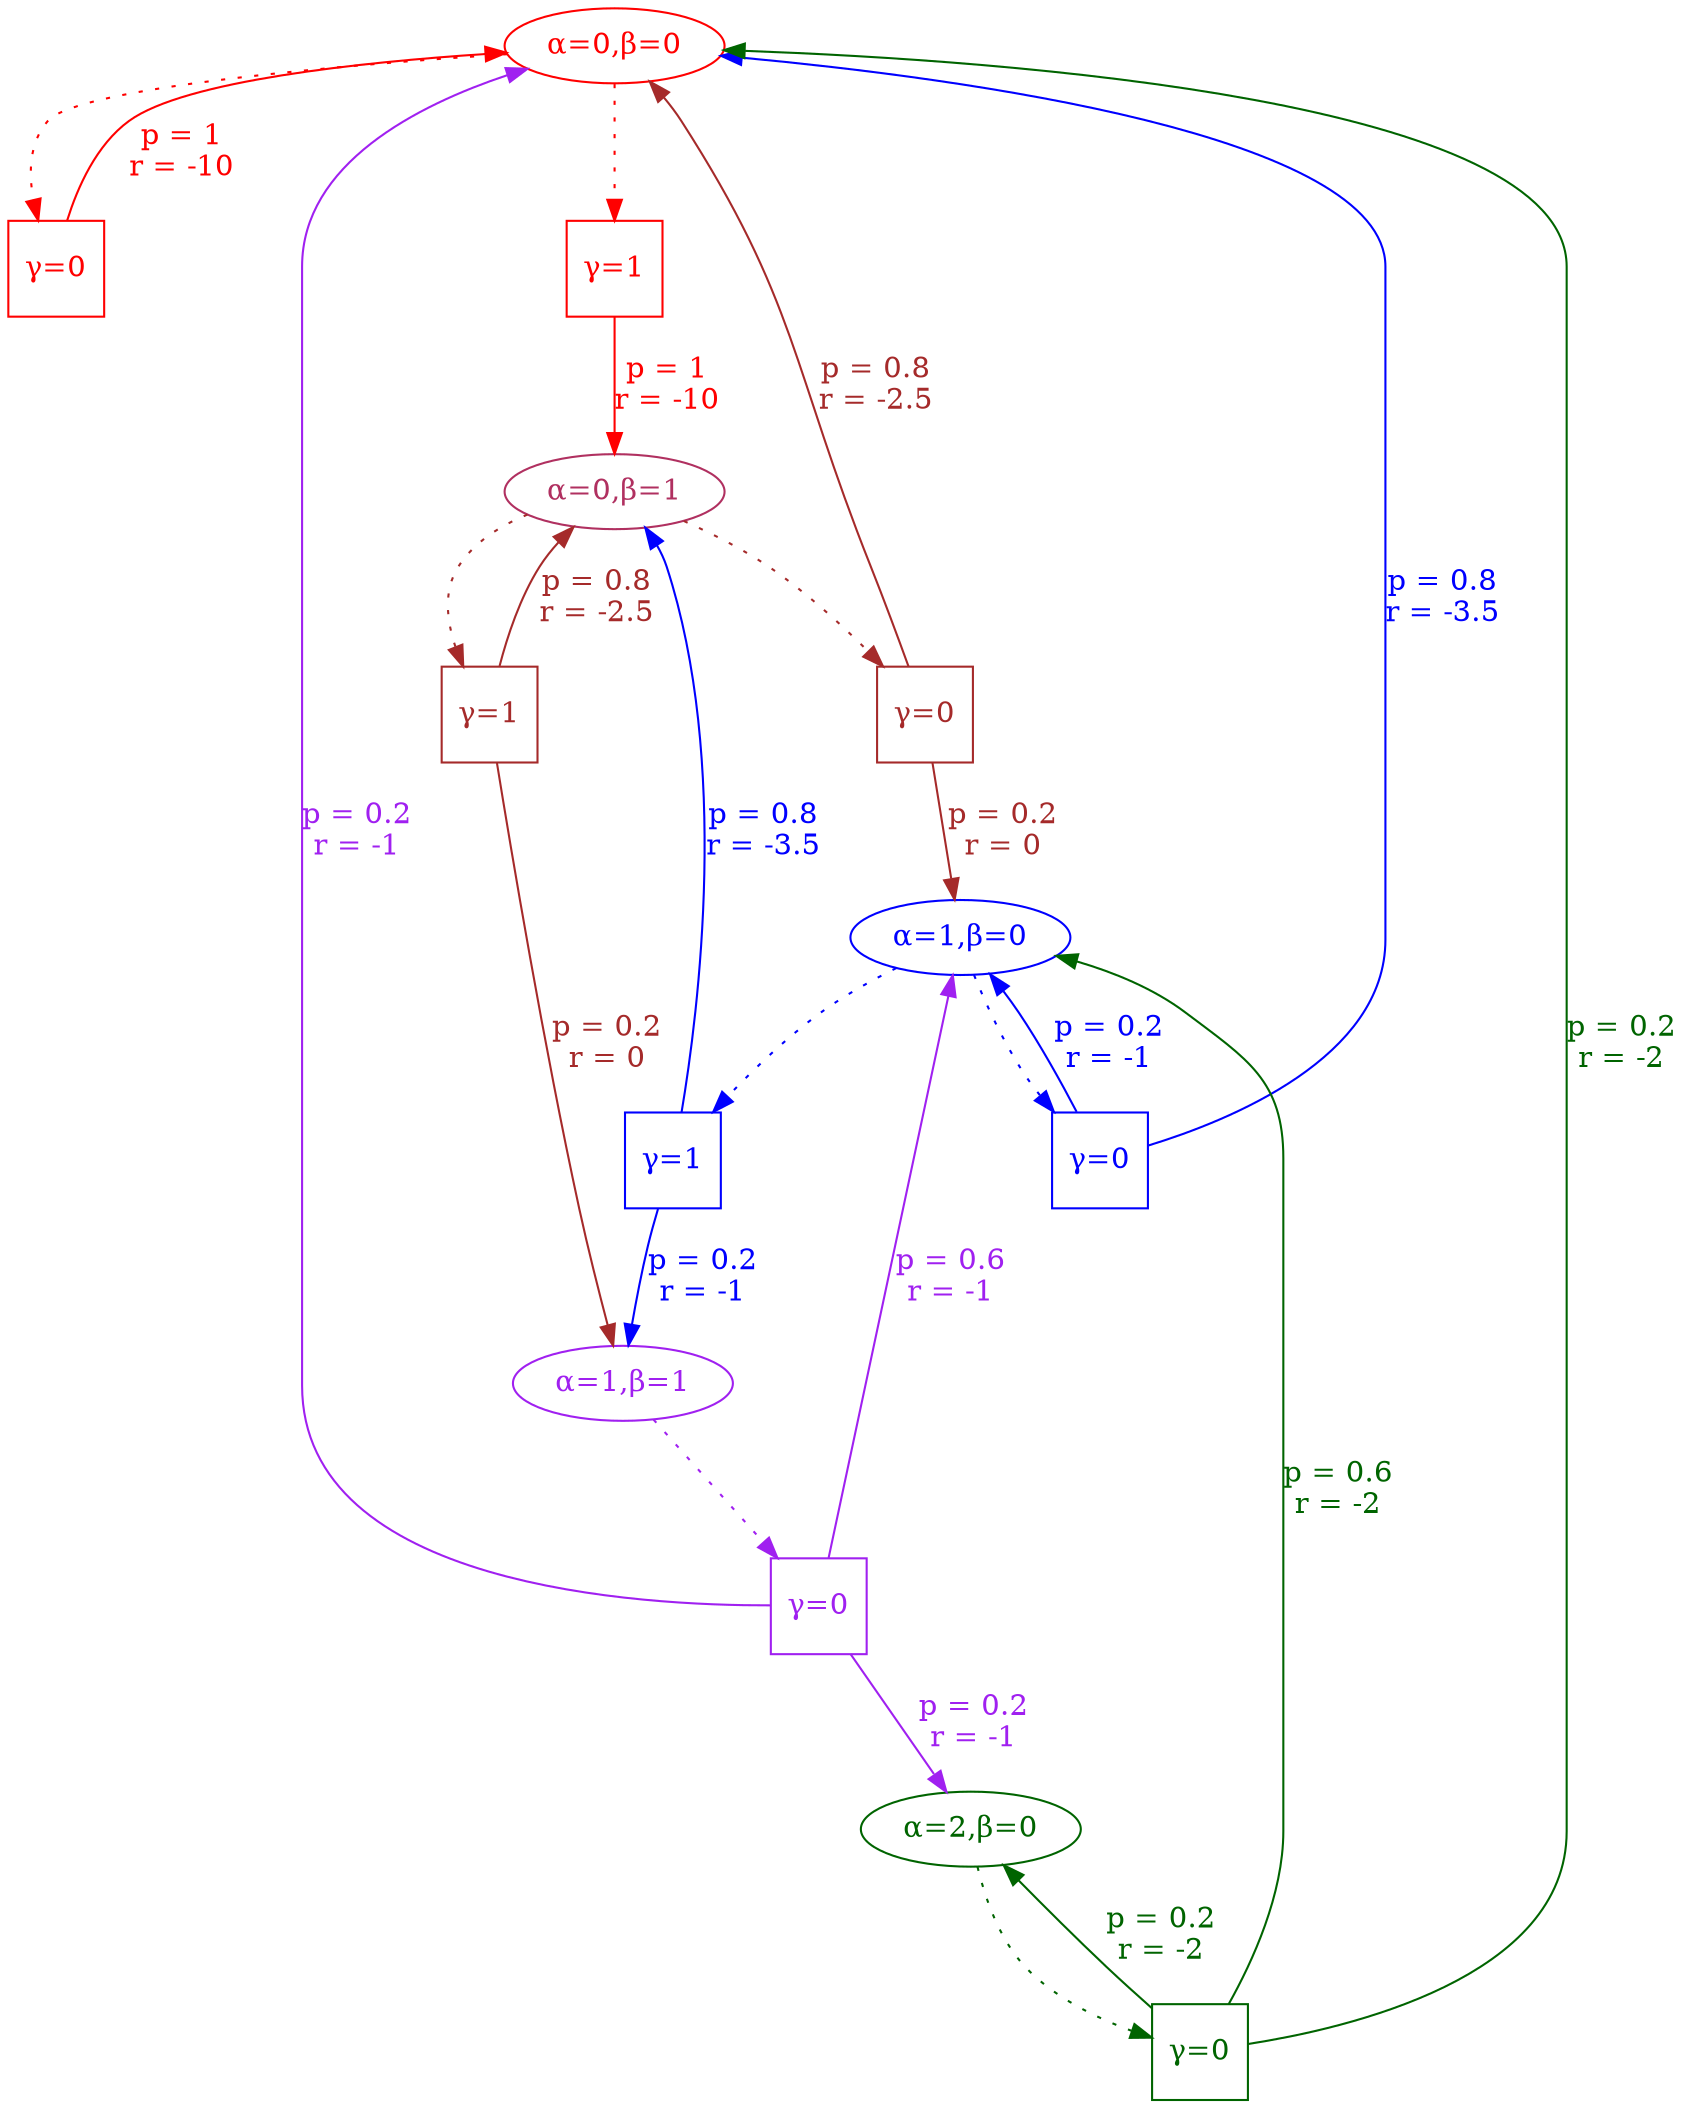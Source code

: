 digraph simple_inventory_mdp
{
  /*
  Sequence of events in a day:
  1: Observe State (On-hand, On-Order) denoted as (alpha, beta)
  2: Take Action: Place an Order (denoted as gamma)
  3: Record Reward as negative of holding cost of 1 per unit of on-hand inventory
  4: Received order quantity that was placed the previous day
  5: Experience random demand with probabilities:  P(0) = 0.2, P(1) = 0.6, P(2) = 0.2
  6: Record Reward as negative of stockout cost of 10 per unit of missed sale from demand
  
  Assume the action space (order quantity) is {0, 1} when alpha + beta <= 1 and is {0} otherwise
  */
  nodesep = 0.6

  A [label="&alpha;=0,&beta;=0", color=Red, fontcolor=Red]
  B [label="&alpha;=1,&beta;=0", color=Blue, fontcolor=Blue]
  C [label="&alpha;=2,&beta;=0", color=darkgreen, fontcolor=darkgreen]
  D [label="&alpha;=0,&beta;=1", color=maroon, fontcolor=maroon]
  E [label="&alpha;=1,&beta;=1", color=Purple, fontcolor=Purple]

  A0 [label="&gamma;=0", color=Red, fontcolor=Red, shape=square]
  A1 [label="&gamma;=1", color=Red, fontcolor=Red, shape=square]
  B0 [label="&gamma;=0", color=Blue, fontcolor=Blue, shape=square]
  B1 [label="&gamma;=1", color=Blue, fontcolor=Blue, shape=square]
  C0 [label="&gamma;=0", color=darkgreen, fontcolor=darkgreen, shape=square]
  D0 [label="&gamma;=0", color=Brown, fontcolor=Brown, shape=square]
  D1 [label="&gamma;=1", color=Brown, fontcolor=Brown, shape=square]
  E0 [label="&gamma;=0", color=Purple, fontcolor=Purple, shape=square]

  A->A0 [color=Red, fontcolor=Red, style=dotted]
  A->A1 [color=Red, fontcolor=Red, style=dotted]

  B->B0 [color=Blue, fontcolor=Blue, style=dotted]
  B->B1 [color=Blue, fontcolor=Blue, style=dotted]

  C->C0 [color=darkgreen, fontcolor=darkgreen, style=dotted]

  D->D0 [color=Brown, fontcolor=Brown, style=dotted]
  D->D1 [color=Brown, fontcolor=Brown, style=dotted]

  E->E0 [color=Purple, fontcolor=Purple, style=dotted]

  A0->A [label="p = 1\nr = -10", color=Red, fontcolor=Red]
  A1->D [label="p = 1\nr = -10", color=Red, fontcolor=Red]

  B0->A [label="p = 0.8\nr = -3.5", color=Blue, fontcolor=Blue]
  B0->B [label="p = 0.2\nr = -1", color=Blue, fontcolor=Blue]

  B1->D [label="p = 0.8\nr = -3.5", color=Blue, fontcolor=Blue]
  B1->E [label="p = 0.2\nr = -1", color=Blue, fontcolor=Blue]

  C0->A [label="p = 0.2\nr = -2", color=darkgreen, fontcolor=darkgreen]
  C0->B [label="p = 0.6\nr = -2", color=darkgreen, fontcolor=darkgreen]
  C0->C [label="p = 0.2\nr = -2", color=darkgreen, fontcolor=darkgreen]

  D0->A [label="p = 0.8\nr = -2.5", color=Brown, fontcolor=Brown]
  D0->B [label="p = 0.2\nr = 0", color=Brown, fontcolor=Brown]

  D1->D [label="p = 0.8\nr = -2.5", color=Brown, fontcolor=Brown]
  D1->E [label="p = 0.2\nr = 0", color=Brown, fontcolor=Brown]
  
  E0->A [label="p = 0.2\nr = -1", color=Purple, fontcolor=Purple]
  E0->B [label="p = 0.6\nr = -1", color=Purple, fontcolor=Purple]
  E0->C [label="p = 0.2\nr = -1", color=Purple, fontcolor=Purple]
}


